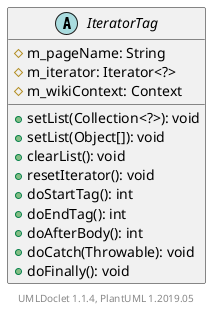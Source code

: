 @startuml

    abstract class IteratorTag [[IteratorTag.html]] {
        #m_pageName: String
        #m_iterator: Iterator<?>
        #m_wikiContext: Context
        +setList(Collection<?>): void
        +setList(Object[]): void
        +clearList(): void
        +resetIterator(): void
        +doStartTag(): int
        +doEndTag(): int
        +doAfterBody(): int
        +doCatch(Throwable): void
        +doFinally(): void
    }


    center footer UMLDoclet 1.1.4, PlantUML 1.2019.05
@enduml
